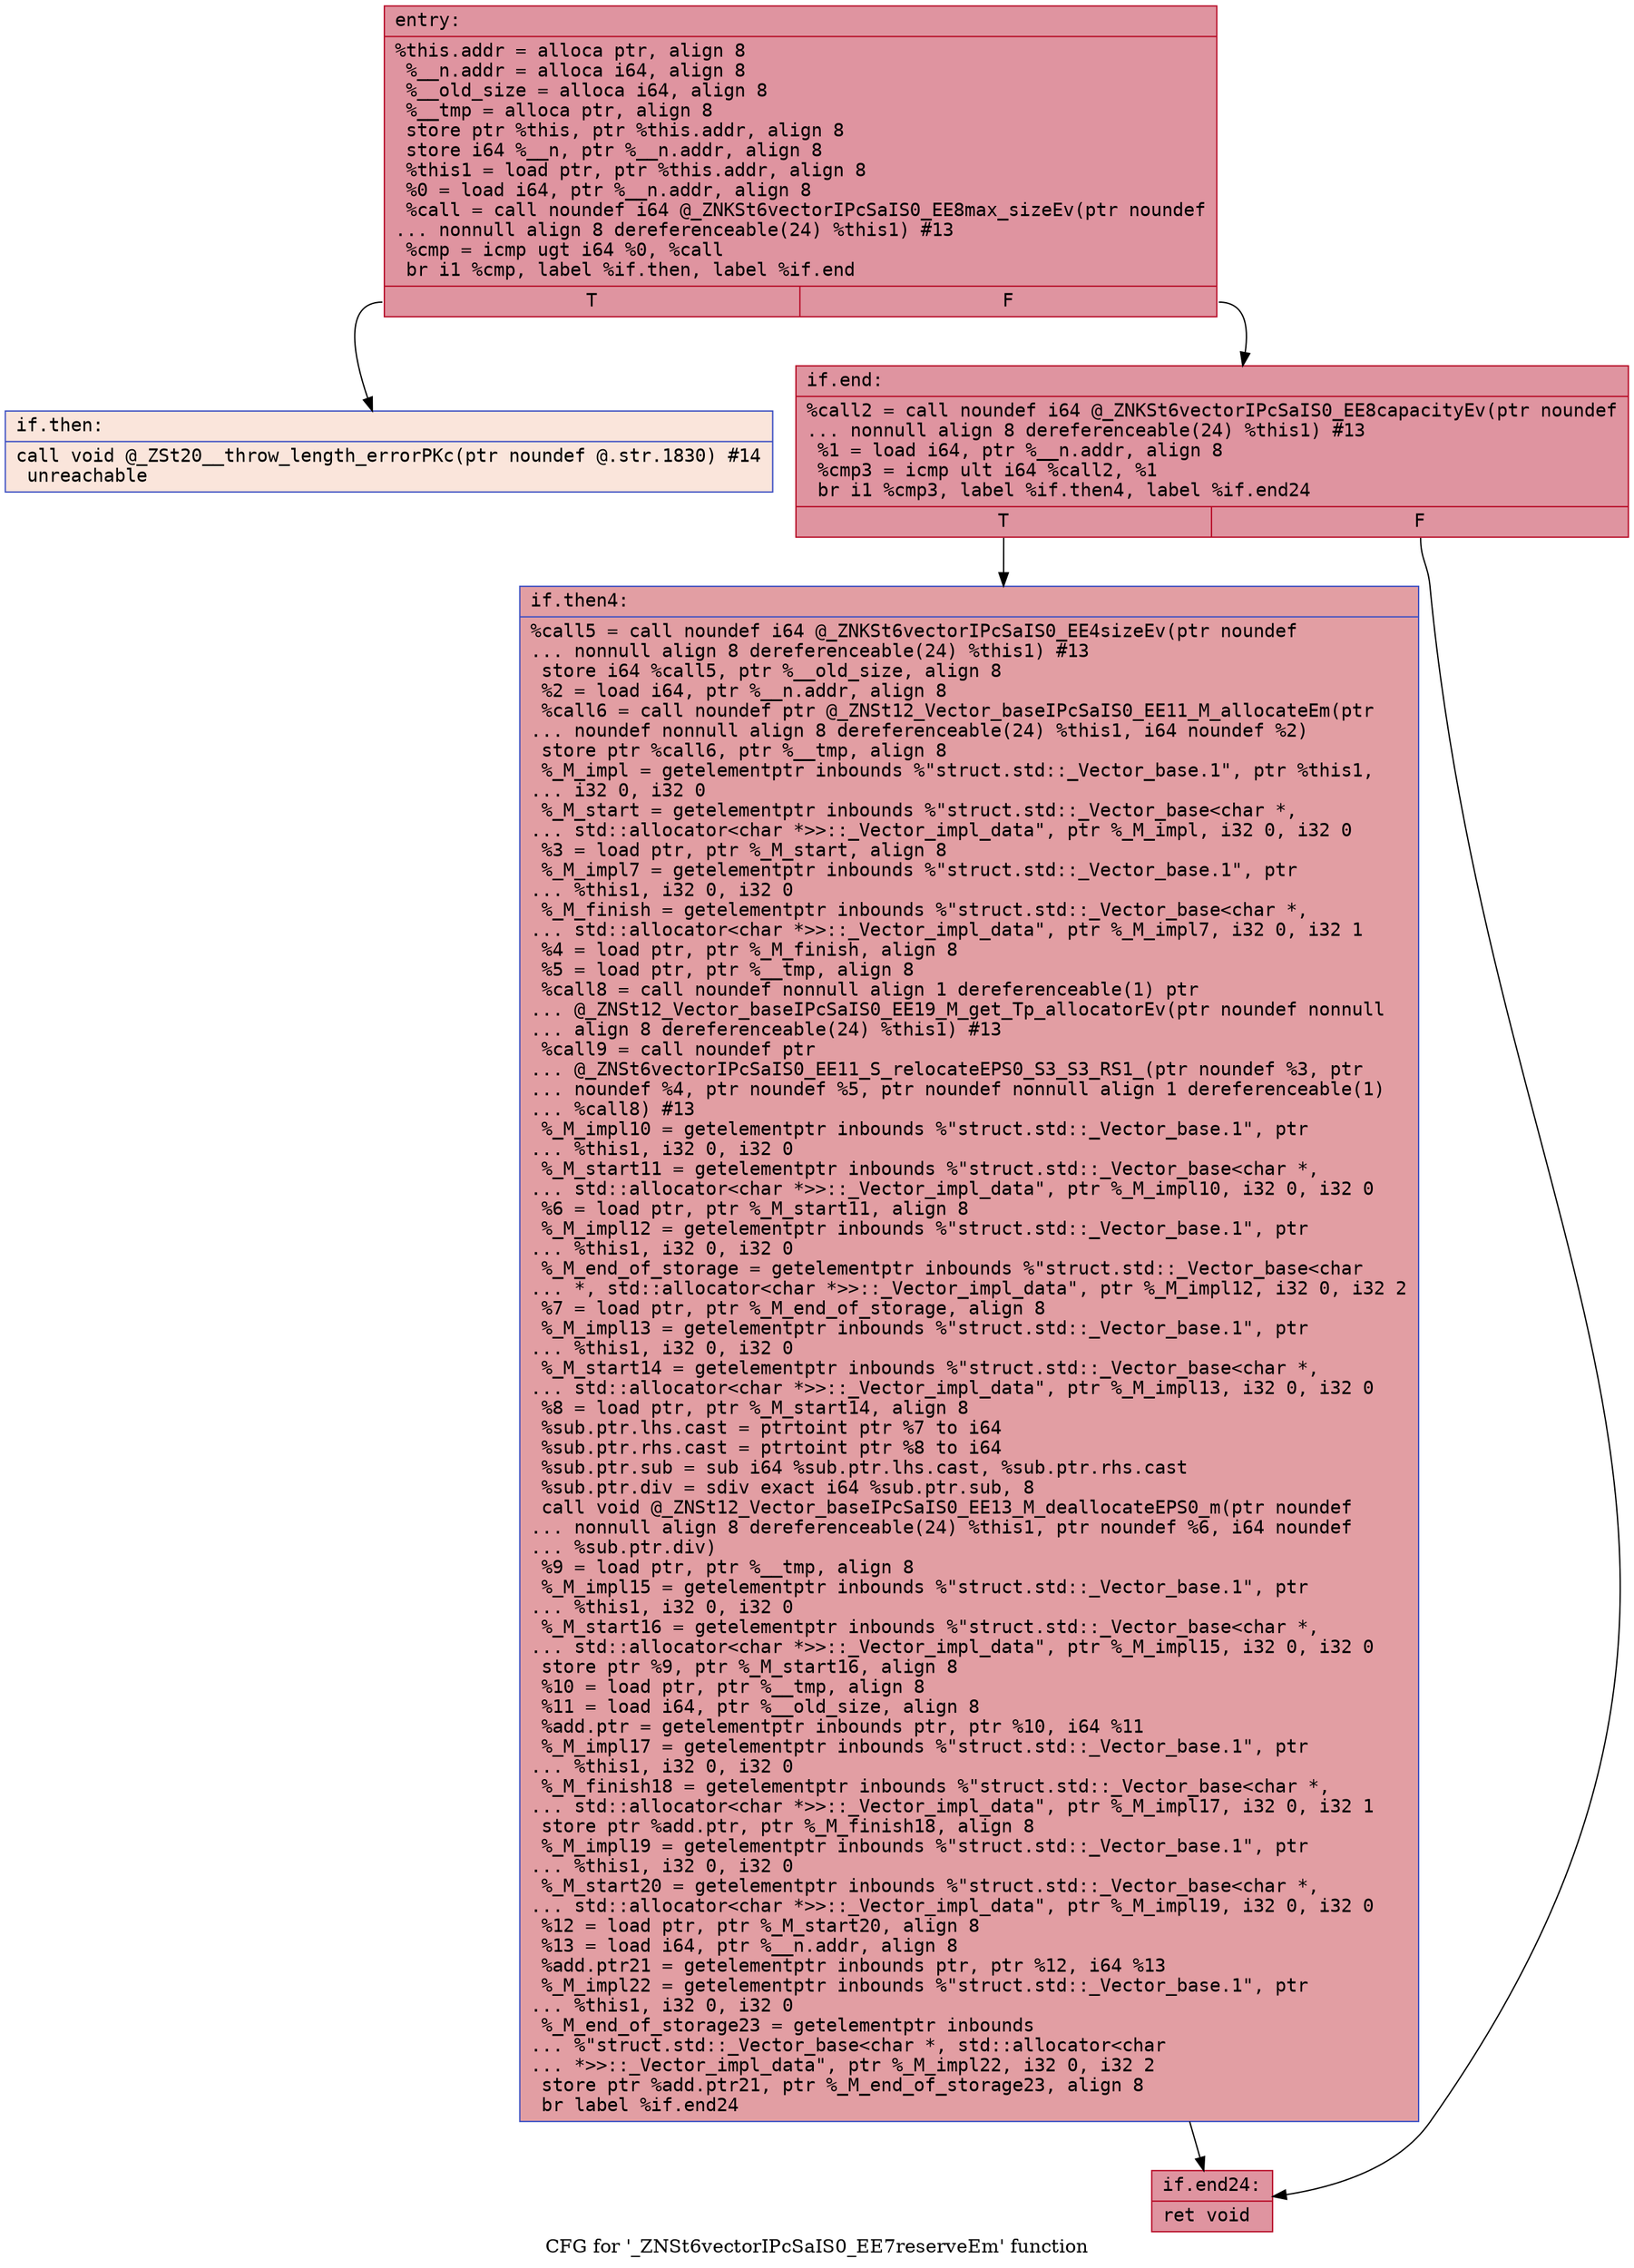 digraph "CFG for '_ZNSt6vectorIPcSaIS0_EE7reserveEm' function" {
	label="CFG for '_ZNSt6vectorIPcSaIS0_EE7reserveEm' function";

	Node0x565291d0fe10 [shape=record,color="#b70d28ff", style=filled, fillcolor="#b70d2870" fontname="Courier",label="{entry:\l|  %this.addr = alloca ptr, align 8\l  %__n.addr = alloca i64, align 8\l  %__old_size = alloca i64, align 8\l  %__tmp = alloca ptr, align 8\l  store ptr %this, ptr %this.addr, align 8\l  store i64 %__n, ptr %__n.addr, align 8\l  %this1 = load ptr, ptr %this.addr, align 8\l  %0 = load i64, ptr %__n.addr, align 8\l  %call = call noundef i64 @_ZNKSt6vectorIPcSaIS0_EE8max_sizeEv(ptr noundef\l... nonnull align 8 dereferenceable(24) %this1) #13\l  %cmp = icmp ugt i64 %0, %call\l  br i1 %cmp, label %if.then, label %if.end\l|{<s0>T|<s1>F}}"];
	Node0x565291d0fe10:s0 -> Node0x565291d10230[tooltip="entry -> if.then\nProbability 0.00%" ];
	Node0x565291d0fe10:s1 -> Node0x565291d102a0[tooltip="entry -> if.end\nProbability 100.00%" ];
	Node0x565291d10230 [shape=record,color="#3d50c3ff", style=filled, fillcolor="#f4c5ad70" fontname="Courier",label="{if.then:\l|  call void @_ZSt20__throw_length_errorPKc(ptr noundef @.str.1830) #14\l  unreachable\l}"];
	Node0x565291d102a0 [shape=record,color="#b70d28ff", style=filled, fillcolor="#b70d2870" fontname="Courier",label="{if.end:\l|  %call2 = call noundef i64 @_ZNKSt6vectorIPcSaIS0_EE8capacityEv(ptr noundef\l... nonnull align 8 dereferenceable(24) %this1) #13\l  %1 = load i64, ptr %__n.addr, align 8\l  %cmp3 = icmp ult i64 %call2, %1\l  br i1 %cmp3, label %if.then4, label %if.end24\l|{<s0>T|<s1>F}}"];
	Node0x565291d102a0:s0 -> Node0x565291d10900[tooltip="if.end -> if.then4\nProbability 50.00%" ];
	Node0x565291d102a0:s1 -> Node0x565291d10950[tooltip="if.end -> if.end24\nProbability 50.00%" ];
	Node0x565291d10900 [shape=record,color="#3d50c3ff", style=filled, fillcolor="#be242e70" fontname="Courier",label="{if.then4:\l|  %call5 = call noundef i64 @_ZNKSt6vectorIPcSaIS0_EE4sizeEv(ptr noundef\l... nonnull align 8 dereferenceable(24) %this1) #13\l  store i64 %call5, ptr %__old_size, align 8\l  %2 = load i64, ptr %__n.addr, align 8\l  %call6 = call noundef ptr @_ZNSt12_Vector_baseIPcSaIS0_EE11_M_allocateEm(ptr\l... noundef nonnull align 8 dereferenceable(24) %this1, i64 noundef %2)\l  store ptr %call6, ptr %__tmp, align 8\l  %_M_impl = getelementptr inbounds %\"struct.std::_Vector_base.1\", ptr %this1,\l... i32 0, i32 0\l  %_M_start = getelementptr inbounds %\"struct.std::_Vector_base\<char *,\l... std::allocator\<char *\>\>::_Vector_impl_data\", ptr %_M_impl, i32 0, i32 0\l  %3 = load ptr, ptr %_M_start, align 8\l  %_M_impl7 = getelementptr inbounds %\"struct.std::_Vector_base.1\", ptr\l... %this1, i32 0, i32 0\l  %_M_finish = getelementptr inbounds %\"struct.std::_Vector_base\<char *,\l... std::allocator\<char *\>\>::_Vector_impl_data\", ptr %_M_impl7, i32 0, i32 1\l  %4 = load ptr, ptr %_M_finish, align 8\l  %5 = load ptr, ptr %__tmp, align 8\l  %call8 = call noundef nonnull align 1 dereferenceable(1) ptr\l... @_ZNSt12_Vector_baseIPcSaIS0_EE19_M_get_Tp_allocatorEv(ptr noundef nonnull\l... align 8 dereferenceable(24) %this1) #13\l  %call9 = call noundef ptr\l... @_ZNSt6vectorIPcSaIS0_EE11_S_relocateEPS0_S3_S3_RS1_(ptr noundef %3, ptr\l... noundef %4, ptr noundef %5, ptr noundef nonnull align 1 dereferenceable(1)\l... %call8) #13\l  %_M_impl10 = getelementptr inbounds %\"struct.std::_Vector_base.1\", ptr\l... %this1, i32 0, i32 0\l  %_M_start11 = getelementptr inbounds %\"struct.std::_Vector_base\<char *,\l... std::allocator\<char *\>\>::_Vector_impl_data\", ptr %_M_impl10, i32 0, i32 0\l  %6 = load ptr, ptr %_M_start11, align 8\l  %_M_impl12 = getelementptr inbounds %\"struct.std::_Vector_base.1\", ptr\l... %this1, i32 0, i32 0\l  %_M_end_of_storage = getelementptr inbounds %\"struct.std::_Vector_base\<char\l... *, std::allocator\<char *\>\>::_Vector_impl_data\", ptr %_M_impl12, i32 0, i32 2\l  %7 = load ptr, ptr %_M_end_of_storage, align 8\l  %_M_impl13 = getelementptr inbounds %\"struct.std::_Vector_base.1\", ptr\l... %this1, i32 0, i32 0\l  %_M_start14 = getelementptr inbounds %\"struct.std::_Vector_base\<char *,\l... std::allocator\<char *\>\>::_Vector_impl_data\", ptr %_M_impl13, i32 0, i32 0\l  %8 = load ptr, ptr %_M_start14, align 8\l  %sub.ptr.lhs.cast = ptrtoint ptr %7 to i64\l  %sub.ptr.rhs.cast = ptrtoint ptr %8 to i64\l  %sub.ptr.sub = sub i64 %sub.ptr.lhs.cast, %sub.ptr.rhs.cast\l  %sub.ptr.div = sdiv exact i64 %sub.ptr.sub, 8\l  call void @_ZNSt12_Vector_baseIPcSaIS0_EE13_M_deallocateEPS0_m(ptr noundef\l... nonnull align 8 dereferenceable(24) %this1, ptr noundef %6, i64 noundef\l... %sub.ptr.div)\l  %9 = load ptr, ptr %__tmp, align 8\l  %_M_impl15 = getelementptr inbounds %\"struct.std::_Vector_base.1\", ptr\l... %this1, i32 0, i32 0\l  %_M_start16 = getelementptr inbounds %\"struct.std::_Vector_base\<char *,\l... std::allocator\<char *\>\>::_Vector_impl_data\", ptr %_M_impl15, i32 0, i32 0\l  store ptr %9, ptr %_M_start16, align 8\l  %10 = load ptr, ptr %__tmp, align 8\l  %11 = load i64, ptr %__old_size, align 8\l  %add.ptr = getelementptr inbounds ptr, ptr %10, i64 %11\l  %_M_impl17 = getelementptr inbounds %\"struct.std::_Vector_base.1\", ptr\l... %this1, i32 0, i32 0\l  %_M_finish18 = getelementptr inbounds %\"struct.std::_Vector_base\<char *,\l... std::allocator\<char *\>\>::_Vector_impl_data\", ptr %_M_impl17, i32 0, i32 1\l  store ptr %add.ptr, ptr %_M_finish18, align 8\l  %_M_impl19 = getelementptr inbounds %\"struct.std::_Vector_base.1\", ptr\l... %this1, i32 0, i32 0\l  %_M_start20 = getelementptr inbounds %\"struct.std::_Vector_base\<char *,\l... std::allocator\<char *\>\>::_Vector_impl_data\", ptr %_M_impl19, i32 0, i32 0\l  %12 = load ptr, ptr %_M_start20, align 8\l  %13 = load i64, ptr %__n.addr, align 8\l  %add.ptr21 = getelementptr inbounds ptr, ptr %12, i64 %13\l  %_M_impl22 = getelementptr inbounds %\"struct.std::_Vector_base.1\", ptr\l... %this1, i32 0, i32 0\l  %_M_end_of_storage23 = getelementptr inbounds\l... %\"struct.std::_Vector_base\<char *, std::allocator\<char\l... *\>\>::_Vector_impl_data\", ptr %_M_impl22, i32 0, i32 2\l  store ptr %add.ptr21, ptr %_M_end_of_storage23, align 8\l  br label %if.end24\l}"];
	Node0x565291d10900 -> Node0x565291d10950[tooltip="if.then4 -> if.end24\nProbability 100.00%" ];
	Node0x565291d10950 [shape=record,color="#b70d28ff", style=filled, fillcolor="#b70d2870" fontname="Courier",label="{if.end24:\l|  ret void\l}"];
}
